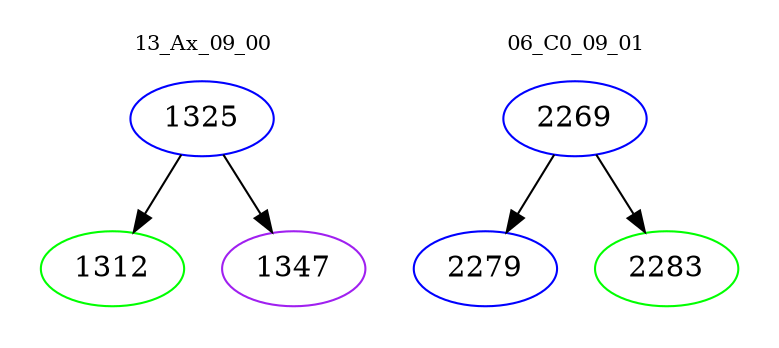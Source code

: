 digraph{
subgraph cluster_0 {
color = white
label = "13_Ax_09_00";
fontsize=10;
T0_1325 [label="1325", color="blue"]
T0_1325 -> T0_1312 [color="black"]
T0_1312 [label="1312", color="green"]
T0_1325 -> T0_1347 [color="black"]
T0_1347 [label="1347", color="purple"]
}
subgraph cluster_1 {
color = white
label = "06_C0_09_01";
fontsize=10;
T1_2269 [label="2269", color="blue"]
T1_2269 -> T1_2279 [color="black"]
T1_2279 [label="2279", color="blue"]
T1_2269 -> T1_2283 [color="black"]
T1_2283 [label="2283", color="green"]
}
}
